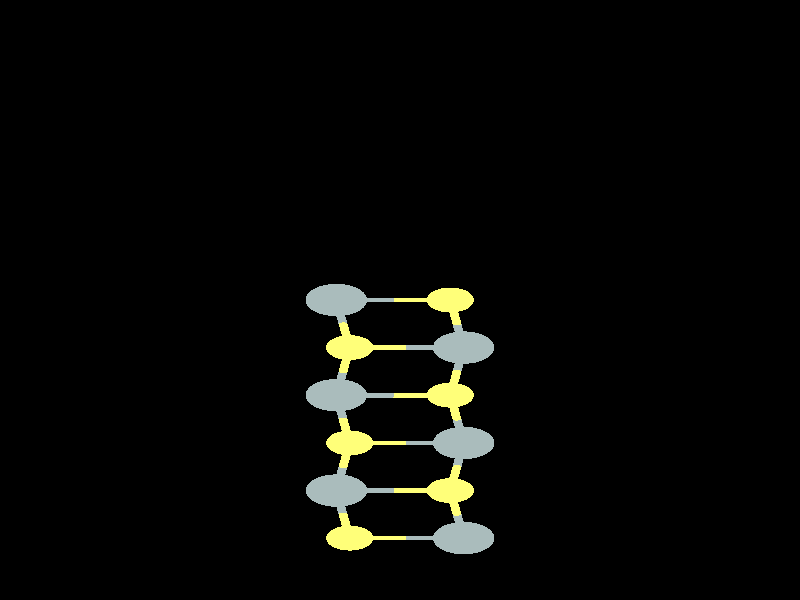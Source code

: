#include "colors.inc"
#include "finish.inc"

global_settings {assumed_gamma 1 max_trace_level 6}
background {color White transmit 1.0}
camera {orthographic
  right -17.97*x up 25.60*y
  direction 1.00*z
  location <0,0,50.00> look_at <0,0,0>}


light_source {<  2.00,   3.00,  40.00> color White
  area_light <0.70, 0, 0>, <0, 0.70, 0>, 3, 3
  adaptive 1 jitter}
// no fog
#declare simple = finish {phong 0.7}
#declare pale = finish {ambient 0.5 diffuse 0.85 roughness 0.001 specular 0.200 }
#declare intermediate = finish {ambient 0.3 diffuse 0.6 specular 0.1 roughness 0.04}
#declare vmd = finish {ambient 0.0 diffuse 0.65 phong 0.1 phong_size 40.0 specular 0.5 }
#declare jmol = finish {ambient 0.2 diffuse 0.6 specular 1 roughness 0.001 metallic}
#declare ase2 = finish {ambient 0.05 brilliance 3 diffuse 0.6 metallic specular 0.7 roughness 0.04 reflection 0.15}
#declare ase3 = finish {ambient 0.15 brilliance 2 diffuse 0.6 metallic specular 1.0 roughness 0.001 reflection 0.0}
#declare glass = finish {ambient 0.05 diffuse 0.3 specular 1.0 roughness 0.001}
#declare glass2 = finish {ambient 0.01 diffuse 0.3 specular 1.0 reflection 0.25 roughness 0.001}
#declare Rcell = 0.000;
#declare Rbond = 0.100;

#macro atom(LOC, R, COL, TRANS, FIN)
  sphere{LOC, R texture{pigment{color COL transmit TRANS} finish{FIN}}}
#end
#macro constrain(LOC, R, COL, TRANS FIN)
union{torus{R, Rcell rotate 45*z texture{pigment{color COL transmit TRANS} finish{FIN}}}
     torus{R, Rcell rotate -45*z texture{pigment{color COL transmit TRANS} finish{FIN}}}
     translate LOC}
#end

cylinder {<  8.55, -12.19, -25.95>, <  8.55, -12.19,   0.00>, Rcell pigment {Black}}
cylinder {<  8.55,  12.19, -25.95>, <  8.55,  12.19,   0.00>, Rcell pigment {Black}}
cylinder {< -8.55,  12.19, -25.95>, < -8.55,  12.19,   0.00>, Rcell pigment {Black}}
cylinder {< -8.55, -12.19, -25.95>, < -8.55, -12.19,   0.00>, Rcell pigment {Black}}
cylinder {<  8.55, -12.19, -25.95>, <  8.55,  12.19, -25.95>, Rcell pigment {Black}}
cylinder {<  8.55, -12.19,   0.00>, <  8.55,  12.19,   0.00>, Rcell pigment {Black}}
cylinder {< -8.55, -12.19,   0.00>, < -8.55,  12.19,   0.00>, Rcell pigment {Black}}
cylinder {< -8.55, -12.19, -25.95>, < -8.55,  12.19, -25.95>, Rcell pigment {Black}}
cylinder {<  8.55, -12.19, -25.95>, < -8.55, -12.19, -25.95>, Rcell pigment {Black}}
cylinder {<  8.55, -12.19,   0.00>, < -8.55, -12.19,   0.00>, Rcell pigment {Black}}
cylinder {<  8.55,  12.19,   0.00>, < -8.55,  12.19,   0.00>, Rcell pigment {Black}}
cylinder {<  8.55,  12.19, -25.95>, < -8.55,  12.19, -25.95>, Rcell pigment {Black}}
atom(< -1.13, -10.16, -23.55>, 0.53, rgb <1.00, 1.00, 0.19>, 0.0, ase3) // #0
atom(<  1.43, -10.16, -23.19>, 0.69, rgb <0.40, 0.50, 0.50>, 0.0, ase3) // #1
atom(< -1.13,  -6.10, -23.55>, 0.53, rgb <1.00, 1.00, 0.19>, 0.0, ase3) // #2
atom(<  1.43,  -6.10, -23.19>, 0.69, rgb <0.40, 0.50, 0.50>, 0.0, ase3) // #3
atom(< -1.13,  -2.03, -23.55>, 0.53, rgb <1.00, 1.00, 0.19>, 0.0, ase3) // #4
atom(<  1.43,  -2.03, -23.19>, 0.69, rgb <0.40, 0.50, 0.50>, 0.0, ase3) // #5
atom(< -1.13, -10.16, -19.22>, 0.53, rgb <1.00, 1.00, 0.19>, 0.0, ase3) // #6
atom(<  1.43, -10.16, -18.86>, 0.69, rgb <0.40, 0.50, 0.50>, 0.0, ase3) // #7
atom(<  1.13,  -8.13, -21.39>, 0.53, rgb <1.00, 1.00, 0.19>, 0.0, ase3) // #8
atom(< -1.13,  -6.10, -19.22>, 0.53, rgb <1.00, 1.00, 0.19>, 0.0, ase3) // #9
atom(< -1.43,  -8.13, -21.03>, 0.69, rgb <0.40, 0.50, 0.50>, 0.0, ase3) // #10
atom(<  1.43,  -6.10, -18.86>, 0.69, rgb <0.40, 0.50, 0.50>, 0.0, ase3) // #11
atom(<  1.13,  -4.06, -21.39>, 0.53, rgb <1.00, 1.00, 0.19>, 0.0, ase3) // #12
atom(< -1.13,  -2.03, -19.22>, 0.53, rgb <1.00, 1.00, 0.19>, 0.0, ase3) // #13
atom(< -1.43,  -4.06, -21.03>, 0.69, rgb <0.40, 0.50, 0.50>, 0.0, ase3) // #14
atom(<  1.43,  -2.03, -18.86>, 0.69, rgb <0.40, 0.50, 0.50>, 0.0, ase3) // #15
atom(<  1.13,  -0.00, -21.39>, 0.53, rgb <1.00, 1.00, 0.19>, 0.0, ase3) // #16
atom(< -1.43,  -0.00, -21.03>, 0.69, rgb <0.40, 0.50, 0.50>, 0.0, ase3) // #17
atom(< -1.13, -10.16, -14.90>, 0.53, rgb <1.00, 1.00, 0.19>, 0.0, ase3) // #18
atom(<  1.43, -10.16, -14.54>, 0.69, rgb <0.40, 0.50, 0.50>, 0.0, ase3) // #19
atom(<  1.13,  -8.13, -17.06>, 0.53, rgb <1.00, 1.00, 0.19>, 0.0, ase3) // #20
atom(< -1.13,  -6.10, -14.90>, 0.53, rgb <1.00, 1.00, 0.19>, 0.0, ase3) // #21
atom(< -1.43,  -8.13, -16.70>, 0.69, rgb <0.40, 0.50, 0.50>, 0.0, ase3) // #22
atom(<  1.43,  -6.10, -14.54>, 0.69, rgb <0.40, 0.50, 0.50>, 0.0, ase3) // #23
atom(<  1.13,  -4.06, -17.06>, 0.53, rgb <1.00, 1.00, 0.19>, 0.0, ase3) // #24
atom(< -1.13,  -2.03, -14.90>, 0.53, rgb <1.00, 1.00, 0.19>, 0.0, ase3) // #25
atom(< -1.43,  -4.06, -16.70>, 0.69, rgb <0.40, 0.50, 0.50>, 0.0, ase3) // #26
atom(<  1.43,  -2.03, -14.54>, 0.69, rgb <0.40, 0.50, 0.50>, 0.0, ase3) // #27
atom(<  1.13,  -0.00, -17.06>, 0.53, rgb <1.00, 1.00, 0.19>, 0.0, ase3) // #28
atom(< -1.43,  -0.00, -16.70>, 0.69, rgb <0.40, 0.50, 0.50>, 0.0, ase3) // #29
atom(<  1.13,  -8.13, -12.74>, 0.53, rgb <1.00, 1.00, 0.19>, 0.0, ase3) // #30
atom(< -1.43,  -8.13, -12.38>, 0.69, rgb <0.40, 0.50, 0.50>, 0.0, ase3) // #31
atom(<  1.13,  -4.06, -12.74>, 0.53, rgb <1.00, 1.00, 0.19>, 0.0, ase3) // #32
atom(< -1.43,  -4.06, -12.38>, 0.69, rgb <0.40, 0.50, 0.50>, 0.0, ase3) // #33
atom(<  1.13,  -0.00, -12.74>, 0.53, rgb <1.00, 1.00, 0.19>, 0.0, ase3) // #34
atom(< -1.43,  -0.00, -12.38>, 0.69, rgb <0.40, 0.50, 0.50>, 0.0, ase3) // #35
cylinder {< -1.13, -10.16, -23.55>, <  0.15, -10.16, -23.37>, Rbond texture{pigment {color rgb <1.00, 1.00, 0.19> transmit 0.0} finish{ase3}}}
cylinder {<  1.43, -10.16, -23.19>, <  0.15, -10.16, -23.37>, Rbond texture{pigment {color rgb <0.40, 0.50, 0.50> transmit 0.0} finish{ase3}}}
cylinder {<  1.43, -10.16, -23.19>, <  1.28,  -9.14, -22.29>, Rbond texture{pigment {color rgb <0.40, 0.50, 0.50> transmit 0.0} finish{ase3}}}
cylinder {<  1.13,  -8.13, -21.39>, <  1.28,  -9.14, -22.29>, Rbond texture{pigment {color rgb <1.00, 1.00, 0.19> transmit 0.0} finish{ase3}}}
cylinder {< -1.13,  -6.10, -23.55>, <  0.15,  -6.10, -23.37>, Rbond texture{pigment {color rgb <1.00, 1.00, 0.19> transmit 0.0} finish{ase3}}}
cylinder {<  1.43,  -6.10, -23.19>, <  0.15,  -6.10, -23.37>, Rbond texture{pigment {color rgb <0.40, 0.50, 0.50> transmit 0.0} finish{ase3}}}
cylinder {<  1.43,  -6.10, -23.19>, <  1.28,  -7.11, -22.29>, Rbond texture{pigment {color rgb <0.40, 0.50, 0.50> transmit 0.0} finish{ase3}}}
cylinder {<  1.13,  -8.13, -21.39>, <  1.28,  -7.11, -22.29>, Rbond texture{pigment {color rgb <1.00, 1.00, 0.19> transmit 0.0} finish{ase3}}}
cylinder {<  1.43,  -6.10, -23.19>, <  1.28,  -5.08, -22.29>, Rbond texture{pigment {color rgb <0.40, 0.50, 0.50> transmit 0.0} finish{ase3}}}
cylinder {<  1.13,  -4.06, -21.39>, <  1.28,  -5.08, -22.29>, Rbond texture{pigment {color rgb <1.00, 1.00, 0.19> transmit 0.0} finish{ase3}}}
cylinder {< -1.13,  -2.03, -23.55>, <  0.15,  -2.03, -23.37>, Rbond texture{pigment {color rgb <1.00, 1.00, 0.19> transmit 0.0} finish{ase3}}}
cylinder {<  1.43,  -2.03, -23.19>, <  0.15,  -2.03, -23.37>, Rbond texture{pigment {color rgb <0.40, 0.50, 0.50> transmit 0.0} finish{ase3}}}
cylinder {<  1.43,  -2.03, -23.19>, <  1.28,  -3.05, -22.29>, Rbond texture{pigment {color rgb <0.40, 0.50, 0.50> transmit 0.0} finish{ase3}}}
cylinder {<  1.13,  -4.06, -21.39>, <  1.28,  -3.05, -22.29>, Rbond texture{pigment {color rgb <1.00, 1.00, 0.19> transmit 0.0} finish{ase3}}}
cylinder {<  1.43,  -2.03, -23.19>, <  1.28,  -1.02, -22.29>, Rbond texture{pigment {color rgb <0.40, 0.50, 0.50> transmit 0.0} finish{ase3}}}
cylinder {<  1.13,  -0.00, -21.39>, <  1.28,  -1.02, -22.29>, Rbond texture{pigment {color rgb <1.00, 1.00, 0.19> transmit 0.0} finish{ase3}}}
cylinder {< -1.13, -10.16, -19.22>, < -1.28,  -9.14, -20.13>, Rbond texture{pigment {color rgb <1.00, 1.00, 0.19> transmit 0.0} finish{ase3}}}
cylinder {< -1.43,  -8.13, -21.03>, < -1.28,  -9.14, -20.13>, Rbond texture{pigment {color rgb <0.40, 0.50, 0.50> transmit 0.0} finish{ase3}}}
cylinder {< -1.13, -10.16, -19.22>, <  0.15, -10.16, -19.04>, Rbond texture{pigment {color rgb <1.00, 1.00, 0.19> transmit 0.0} finish{ase3}}}
cylinder {<  1.43, -10.16, -18.86>, <  0.15, -10.16, -19.04>, Rbond texture{pigment {color rgb <0.40, 0.50, 0.50> transmit 0.0} finish{ase3}}}
cylinder {<  1.43, -10.16, -18.86>, <  1.28,  -9.14, -17.96>, Rbond texture{pigment {color rgb <0.40, 0.50, 0.50> transmit 0.0} finish{ase3}}}
cylinder {<  1.13,  -8.13, -17.06>, <  1.28,  -9.14, -17.96>, Rbond texture{pigment {color rgb <1.00, 1.00, 0.19> transmit 0.0} finish{ase3}}}
cylinder {<  1.13,  -8.13, -21.39>, < -0.15,  -8.13, -21.21>, Rbond texture{pigment {color rgb <1.00, 1.00, 0.19> transmit 0.0} finish{ase3}}}
cylinder {< -1.43,  -8.13, -21.03>, < -0.15,  -8.13, -21.21>, Rbond texture{pigment {color rgb <0.40, 0.50, 0.50> transmit 0.0} finish{ase3}}}
cylinder {< -1.13,  -6.10, -19.22>, < -1.28,  -7.11, -20.13>, Rbond texture{pigment {color rgb <1.00, 1.00, 0.19> transmit 0.0} finish{ase3}}}
cylinder {< -1.43,  -8.13, -21.03>, < -1.28,  -7.11, -20.13>, Rbond texture{pigment {color rgb <0.40, 0.50, 0.50> transmit 0.0} finish{ase3}}}
cylinder {< -1.13,  -6.10, -19.22>, <  0.15,  -6.10, -19.04>, Rbond texture{pigment {color rgb <1.00, 1.00, 0.19> transmit 0.0} finish{ase3}}}
cylinder {<  1.43,  -6.10, -18.86>, <  0.15,  -6.10, -19.04>, Rbond texture{pigment {color rgb <0.40, 0.50, 0.50> transmit 0.0} finish{ase3}}}
cylinder {< -1.13,  -6.10, -19.22>, < -1.28,  -5.08, -20.13>, Rbond texture{pigment {color rgb <1.00, 1.00, 0.19> transmit 0.0} finish{ase3}}}
cylinder {< -1.43,  -4.06, -21.03>, < -1.28,  -5.08, -20.13>, Rbond texture{pigment {color rgb <0.40, 0.50, 0.50> transmit 0.0} finish{ase3}}}
cylinder {<  1.43,  -6.10, -18.86>, <  1.28,  -7.11, -17.96>, Rbond texture{pigment {color rgb <0.40, 0.50, 0.50> transmit 0.0} finish{ase3}}}
cylinder {<  1.13,  -8.13, -17.06>, <  1.28,  -7.11, -17.96>, Rbond texture{pigment {color rgb <1.00, 1.00, 0.19> transmit 0.0} finish{ase3}}}
cylinder {<  1.43,  -6.10, -18.86>, <  1.28,  -5.08, -17.96>, Rbond texture{pigment {color rgb <0.40, 0.50, 0.50> transmit 0.0} finish{ase3}}}
cylinder {<  1.13,  -4.06, -17.06>, <  1.28,  -5.08, -17.96>, Rbond texture{pigment {color rgb <1.00, 1.00, 0.19> transmit 0.0} finish{ase3}}}
cylinder {<  1.13,  -4.06, -21.39>, < -0.15,  -4.06, -21.21>, Rbond texture{pigment {color rgb <1.00, 1.00, 0.19> transmit 0.0} finish{ase3}}}
cylinder {< -1.43,  -4.06, -21.03>, < -0.15,  -4.06, -21.21>, Rbond texture{pigment {color rgb <0.40, 0.50, 0.50> transmit 0.0} finish{ase3}}}
cylinder {< -1.13,  -2.03, -19.22>, < -1.28,  -1.02, -20.13>, Rbond texture{pigment {color rgb <1.00, 1.00, 0.19> transmit 0.0} finish{ase3}}}
cylinder {< -1.43,  -0.00, -21.03>, < -1.28,  -1.02, -20.13>, Rbond texture{pigment {color rgb <0.40, 0.50, 0.50> transmit 0.0} finish{ase3}}}
cylinder {< -1.13,  -2.03, -19.22>, < -1.28,  -3.05, -20.13>, Rbond texture{pigment {color rgb <1.00, 1.00, 0.19> transmit 0.0} finish{ase3}}}
cylinder {< -1.43,  -4.06, -21.03>, < -1.28,  -3.05, -20.13>, Rbond texture{pigment {color rgb <0.40, 0.50, 0.50> transmit 0.0} finish{ase3}}}
cylinder {< -1.13,  -2.03, -19.22>, <  0.15,  -2.03, -19.04>, Rbond texture{pigment {color rgb <1.00, 1.00, 0.19> transmit 0.0} finish{ase3}}}
cylinder {<  1.43,  -2.03, -18.86>, <  0.15,  -2.03, -19.04>, Rbond texture{pigment {color rgb <0.40, 0.50, 0.50> transmit 0.0} finish{ase3}}}
cylinder {<  1.43,  -2.03, -18.86>, <  1.28,  -3.05, -17.96>, Rbond texture{pigment {color rgb <0.40, 0.50, 0.50> transmit 0.0} finish{ase3}}}
cylinder {<  1.13,  -4.06, -17.06>, <  1.28,  -3.05, -17.96>, Rbond texture{pigment {color rgb <1.00, 1.00, 0.19> transmit 0.0} finish{ase3}}}
cylinder {<  1.43,  -2.03, -18.86>, <  1.28,  -1.02, -17.96>, Rbond texture{pigment {color rgb <0.40, 0.50, 0.50> transmit 0.0} finish{ase3}}}
cylinder {<  1.13,  -0.00, -17.06>, <  1.28,  -1.02, -17.96>, Rbond texture{pigment {color rgb <1.00, 1.00, 0.19> transmit 0.0} finish{ase3}}}
cylinder {<  1.13,  -0.00, -21.39>, < -0.15,  -0.00, -21.21>, Rbond texture{pigment {color rgb <1.00, 1.00, 0.19> transmit 0.0} finish{ase3}}}
cylinder {< -1.43,  -0.00, -21.03>, < -0.15,  -0.00, -21.21>, Rbond texture{pigment {color rgb <0.40, 0.50, 0.50> transmit 0.0} finish{ase3}}}
cylinder {< -1.13, -10.16, -14.90>, < -1.28,  -9.14, -15.80>, Rbond texture{pigment {color rgb <1.00, 1.00, 0.19> transmit 0.0} finish{ase3}}}
cylinder {< -1.43,  -8.13, -16.70>, < -1.28,  -9.14, -15.80>, Rbond texture{pigment {color rgb <0.40, 0.50, 0.50> transmit 0.0} finish{ase3}}}
cylinder {< -1.13, -10.16, -14.90>, <  0.15, -10.16, -14.72>, Rbond texture{pigment {color rgb <1.00, 1.00, 0.19> transmit 0.0} finish{ase3}}}
cylinder {<  1.43, -10.16, -14.54>, <  0.15, -10.16, -14.72>, Rbond texture{pigment {color rgb <0.40, 0.50, 0.50> transmit 0.0} finish{ase3}}}
cylinder {<  1.43, -10.16, -14.54>, <  1.28,  -9.14, -13.64>, Rbond texture{pigment {color rgb <0.40, 0.50, 0.50> transmit 0.0} finish{ase3}}}
cylinder {<  1.13,  -8.13, -12.74>, <  1.28,  -9.14, -13.64>, Rbond texture{pigment {color rgb <1.00, 1.00, 0.19> transmit 0.0} finish{ase3}}}
cylinder {<  1.13,  -8.13, -17.06>, < -0.15,  -8.13, -16.88>, Rbond texture{pigment {color rgb <1.00, 1.00, 0.19> transmit 0.0} finish{ase3}}}
cylinder {< -1.43,  -8.13, -16.70>, < -0.15,  -8.13, -16.88>, Rbond texture{pigment {color rgb <0.40, 0.50, 0.50> transmit 0.0} finish{ase3}}}
cylinder {< -1.13,  -6.10, -14.90>, < -1.28,  -7.11, -15.80>, Rbond texture{pigment {color rgb <1.00, 1.00, 0.19> transmit 0.0} finish{ase3}}}
cylinder {< -1.43,  -8.13, -16.70>, < -1.28,  -7.11, -15.80>, Rbond texture{pigment {color rgb <0.40, 0.50, 0.50> transmit 0.0} finish{ase3}}}
cylinder {< -1.13,  -6.10, -14.90>, <  0.15,  -6.10, -14.72>, Rbond texture{pigment {color rgb <1.00, 1.00, 0.19> transmit 0.0} finish{ase3}}}
cylinder {<  1.43,  -6.10, -14.54>, <  0.15,  -6.10, -14.72>, Rbond texture{pigment {color rgb <0.40, 0.50, 0.50> transmit 0.0} finish{ase3}}}
cylinder {< -1.13,  -6.10, -14.90>, < -1.28,  -5.08, -15.80>, Rbond texture{pigment {color rgb <1.00, 1.00, 0.19> transmit 0.0} finish{ase3}}}
cylinder {< -1.43,  -4.06, -16.70>, < -1.28,  -5.08, -15.80>, Rbond texture{pigment {color rgb <0.40, 0.50, 0.50> transmit 0.0} finish{ase3}}}
cylinder {<  1.43,  -6.10, -14.54>, <  1.28,  -7.11, -13.64>, Rbond texture{pigment {color rgb <0.40, 0.50, 0.50> transmit 0.0} finish{ase3}}}
cylinder {<  1.13,  -8.13, -12.74>, <  1.28,  -7.11, -13.64>, Rbond texture{pigment {color rgb <1.00, 1.00, 0.19> transmit 0.0} finish{ase3}}}
cylinder {<  1.43,  -6.10, -14.54>, <  1.28,  -5.08, -13.64>, Rbond texture{pigment {color rgb <0.40, 0.50, 0.50> transmit 0.0} finish{ase3}}}
cylinder {<  1.13,  -4.06, -12.74>, <  1.28,  -5.08, -13.64>, Rbond texture{pigment {color rgb <1.00, 1.00, 0.19> transmit 0.0} finish{ase3}}}
cylinder {<  1.13,  -4.06, -17.06>, < -0.15,  -4.06, -16.88>, Rbond texture{pigment {color rgb <1.00, 1.00, 0.19> transmit 0.0} finish{ase3}}}
cylinder {< -1.43,  -4.06, -16.70>, < -0.15,  -4.06, -16.88>, Rbond texture{pigment {color rgb <0.40, 0.50, 0.50> transmit 0.0} finish{ase3}}}
cylinder {< -1.13,  -2.03, -14.90>, < -1.28,  -3.05, -15.80>, Rbond texture{pigment {color rgb <1.00, 1.00, 0.19> transmit 0.0} finish{ase3}}}
cylinder {< -1.43,  -4.06, -16.70>, < -1.28,  -3.05, -15.80>, Rbond texture{pigment {color rgb <0.40, 0.50, 0.50> transmit 0.0} finish{ase3}}}
cylinder {< -1.13,  -2.03, -14.90>, <  0.15,  -2.03, -14.72>, Rbond texture{pigment {color rgb <1.00, 1.00, 0.19> transmit 0.0} finish{ase3}}}
cylinder {<  1.43,  -2.03, -14.54>, <  0.15,  -2.03, -14.72>, Rbond texture{pigment {color rgb <0.40, 0.50, 0.50> transmit 0.0} finish{ase3}}}
cylinder {< -1.13,  -2.03, -14.90>, < -1.28,  -1.02, -15.80>, Rbond texture{pigment {color rgb <1.00, 1.00, 0.19> transmit 0.0} finish{ase3}}}
cylinder {< -1.43,  -0.00, -16.70>, < -1.28,  -1.02, -15.80>, Rbond texture{pigment {color rgb <0.40, 0.50, 0.50> transmit 0.0} finish{ase3}}}
cylinder {<  1.43,  -2.03, -14.54>, <  1.28,  -3.05, -13.64>, Rbond texture{pigment {color rgb <0.40, 0.50, 0.50> transmit 0.0} finish{ase3}}}
cylinder {<  1.13,  -4.06, -12.74>, <  1.28,  -3.05, -13.64>, Rbond texture{pigment {color rgb <1.00, 1.00, 0.19> transmit 0.0} finish{ase3}}}
cylinder {<  1.43,  -2.03, -14.54>, <  1.28,  -1.02, -13.64>, Rbond texture{pigment {color rgb <0.40, 0.50, 0.50> transmit 0.0} finish{ase3}}}
cylinder {<  1.13,  -0.00, -12.74>, <  1.28,  -1.02, -13.64>, Rbond texture{pigment {color rgb <1.00, 1.00, 0.19> transmit 0.0} finish{ase3}}}
cylinder {<  1.13,  -0.00, -17.06>, < -0.15,  -0.00, -16.88>, Rbond texture{pigment {color rgb <1.00, 1.00, 0.19> transmit 0.0} finish{ase3}}}
cylinder {< -1.43,  -0.00, -16.70>, < -0.15,  -0.00, -16.88>, Rbond texture{pigment {color rgb <0.40, 0.50, 0.50> transmit 0.0} finish{ase3}}}
cylinder {<  1.13,  -8.13, -12.74>, < -0.15,  -8.13, -12.56>, Rbond texture{pigment {color rgb <1.00, 1.00, 0.19> transmit 0.0} finish{ase3}}}
cylinder {< -1.43,  -8.13, -12.38>, < -0.15,  -8.13, -12.56>, Rbond texture{pigment {color rgb <0.40, 0.50, 0.50> transmit 0.0} finish{ase3}}}
cylinder {<  1.13,  -4.06, -12.74>, < -0.15,  -4.06, -12.56>, Rbond texture{pigment {color rgb <1.00, 1.00, 0.19> transmit 0.0} finish{ase3}}}
cylinder {< -1.43,  -4.06, -12.38>, < -0.15,  -4.06, -12.56>, Rbond texture{pigment {color rgb <0.40, 0.50, 0.50> transmit 0.0} finish{ase3}}}
cylinder {<  1.13,  -0.00, -12.74>, < -0.15,  -0.00, -12.56>, Rbond texture{pigment {color rgb <1.00, 1.00, 0.19> transmit 0.0} finish{ase3}}}
cylinder {< -1.43,  -0.00, -12.38>, < -0.15,  -0.00, -12.56>, Rbond texture{pigment {color rgb <0.40, 0.50, 0.50> transmit 0.0} finish{ase3}}}
// no constraints
